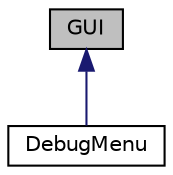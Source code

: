 digraph "GUI"
{
 // LATEX_PDF_SIZE
  edge [fontname="Helvetica",fontsize="10",labelfontname="Helvetica",labelfontsize="10"];
  node [fontname="Helvetica",fontsize="10",shape=record];
  Node1 [label="GUI",height=0.2,width=0.4,color="black", fillcolor="grey75", style="filled", fontcolor="black",tooltip="Base class for user interface elements."];
  Node1 -> Node2 [dir="back",color="midnightblue",fontsize="10",style="solid"];
  Node2 [label="DebugMenu",height=0.2,width=0.4,color="black", fillcolor="white", style="filled",URL="$classDebugMenu.html",tooltip="Debugging menu class derived from GUI."];
}
